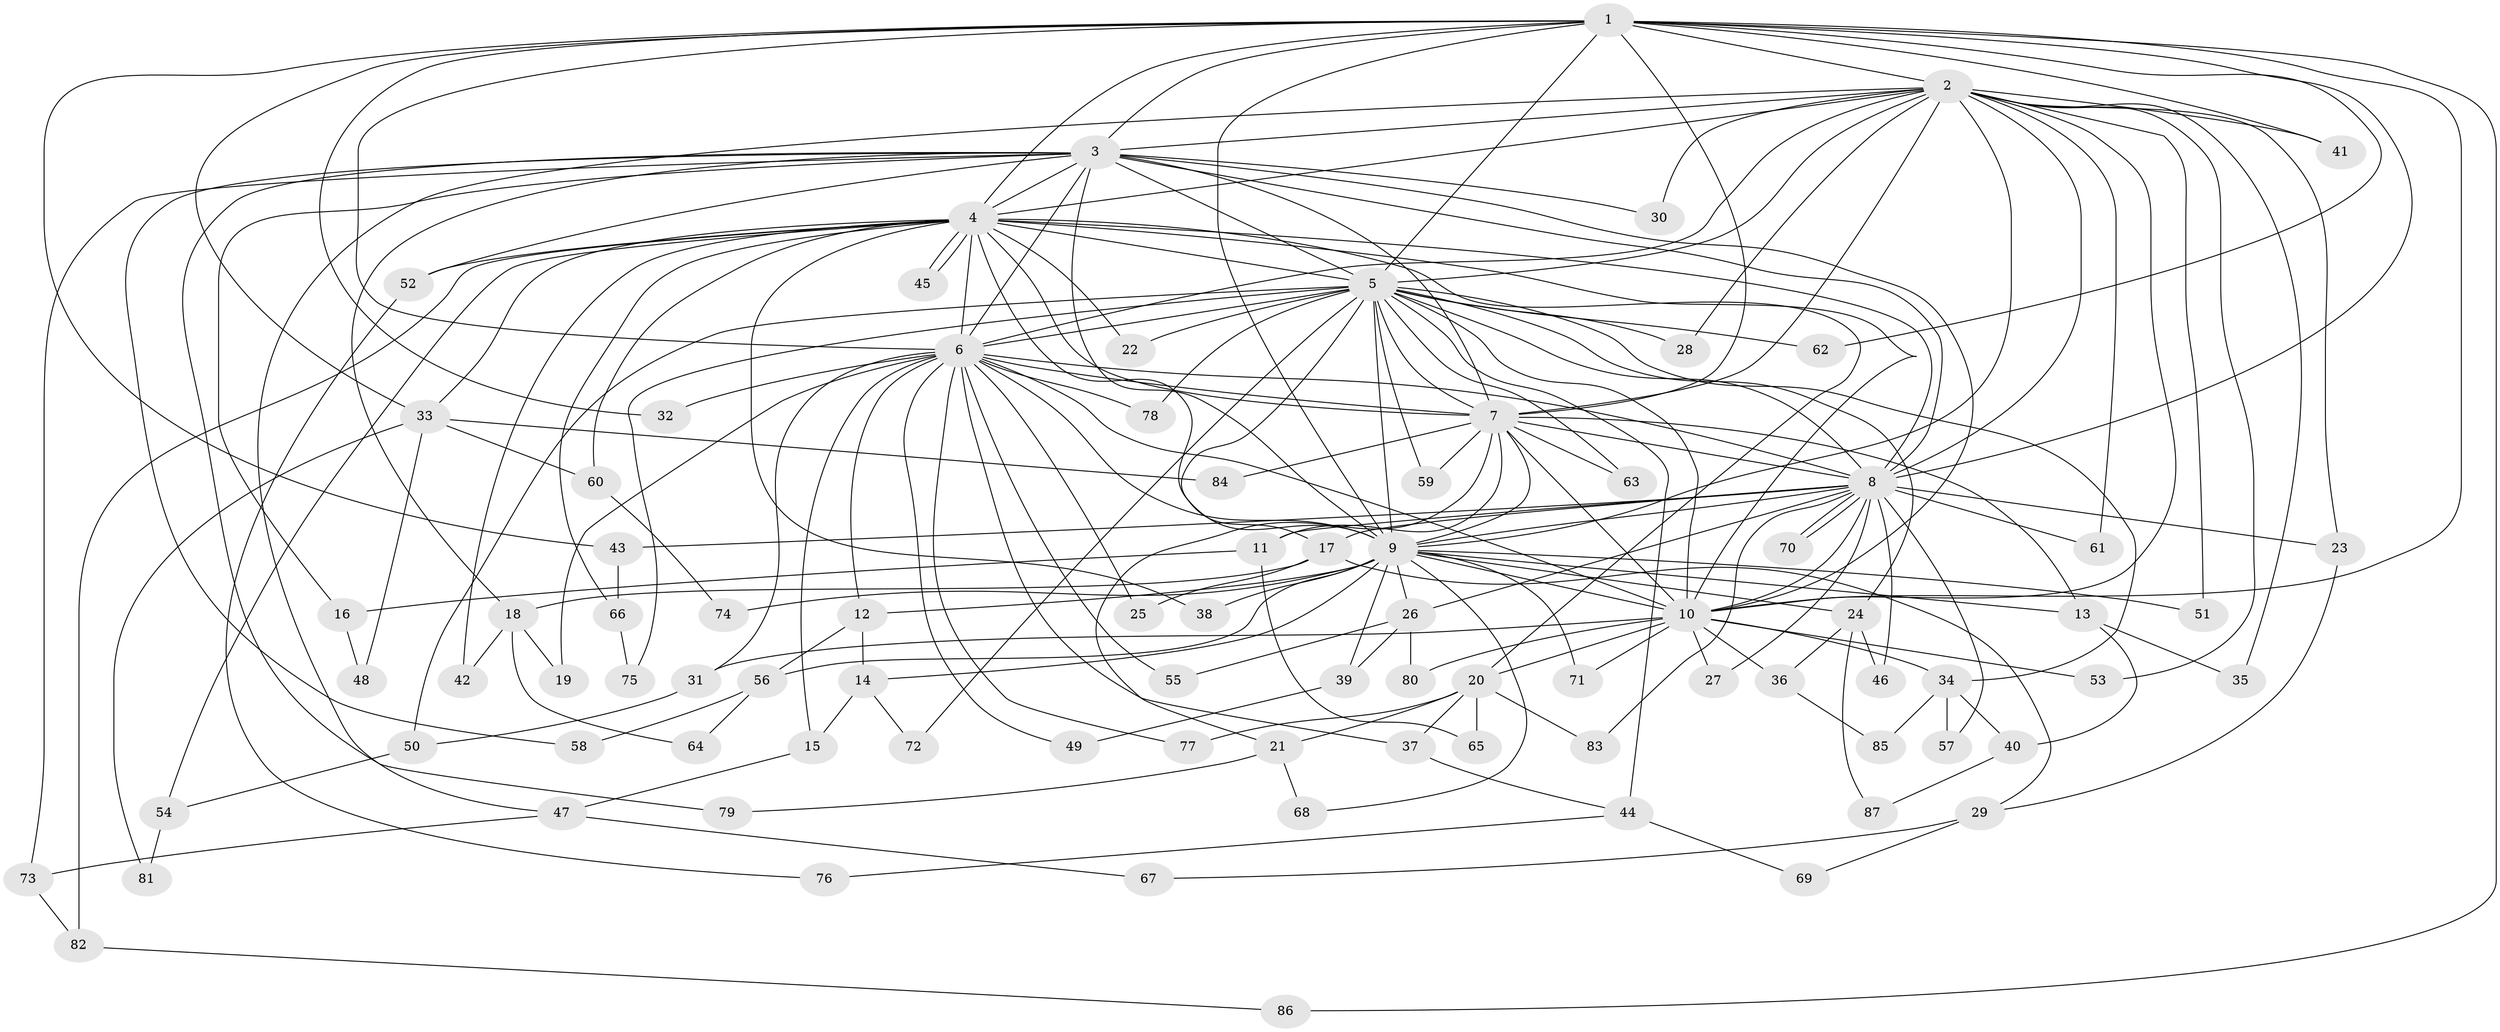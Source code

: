 // coarse degree distribution, {4: 0.14754098360655737, 3: 0.26229508196721313, 5: 0.08196721311475409, 19: 0.06557377049180328, 2: 0.2786885245901639, 15: 0.01639344262295082, 14: 0.04918032786885246, 1: 0.03278688524590164, 13: 0.01639344262295082, 18: 0.01639344262295082, 7: 0.01639344262295082, 6: 0.01639344262295082}
// Generated by graph-tools (version 1.1) at 2025/36/03/04/25 23:36:32]
// undirected, 87 vertices, 199 edges
graph export_dot {
  node [color=gray90,style=filled];
  1;
  2;
  3;
  4;
  5;
  6;
  7;
  8;
  9;
  10;
  11;
  12;
  13;
  14;
  15;
  16;
  17;
  18;
  19;
  20;
  21;
  22;
  23;
  24;
  25;
  26;
  27;
  28;
  29;
  30;
  31;
  32;
  33;
  34;
  35;
  36;
  37;
  38;
  39;
  40;
  41;
  42;
  43;
  44;
  45;
  46;
  47;
  48;
  49;
  50;
  51;
  52;
  53;
  54;
  55;
  56;
  57;
  58;
  59;
  60;
  61;
  62;
  63;
  64;
  65;
  66;
  67;
  68;
  69;
  70;
  71;
  72;
  73;
  74;
  75;
  76;
  77;
  78;
  79;
  80;
  81;
  82;
  83;
  84;
  85;
  86;
  87;
  1 -- 2;
  1 -- 3;
  1 -- 4;
  1 -- 5;
  1 -- 6;
  1 -- 7;
  1 -- 8;
  1 -- 9;
  1 -- 10;
  1 -- 32;
  1 -- 33;
  1 -- 41;
  1 -- 43;
  1 -- 62;
  1 -- 86;
  2 -- 3;
  2 -- 4;
  2 -- 5;
  2 -- 6;
  2 -- 7;
  2 -- 8;
  2 -- 9;
  2 -- 10;
  2 -- 23;
  2 -- 28;
  2 -- 30;
  2 -- 35;
  2 -- 41;
  2 -- 47;
  2 -- 51;
  2 -- 53;
  2 -- 61;
  3 -- 4;
  3 -- 5;
  3 -- 6;
  3 -- 7;
  3 -- 8;
  3 -- 9;
  3 -- 10;
  3 -- 16;
  3 -- 18;
  3 -- 30;
  3 -- 52;
  3 -- 58;
  3 -- 73;
  3 -- 79;
  4 -- 5;
  4 -- 6;
  4 -- 7;
  4 -- 8;
  4 -- 9;
  4 -- 10;
  4 -- 20;
  4 -- 22;
  4 -- 33;
  4 -- 38;
  4 -- 42;
  4 -- 45;
  4 -- 45;
  4 -- 52;
  4 -- 54;
  4 -- 60;
  4 -- 66;
  4 -- 82;
  5 -- 6;
  5 -- 7;
  5 -- 8;
  5 -- 9;
  5 -- 10;
  5 -- 17;
  5 -- 22;
  5 -- 24;
  5 -- 28;
  5 -- 34;
  5 -- 44;
  5 -- 50;
  5 -- 59;
  5 -- 62;
  5 -- 63;
  5 -- 72;
  5 -- 75;
  5 -- 78;
  6 -- 7;
  6 -- 8;
  6 -- 9;
  6 -- 10;
  6 -- 12;
  6 -- 15;
  6 -- 19;
  6 -- 25;
  6 -- 31;
  6 -- 32;
  6 -- 37;
  6 -- 49;
  6 -- 55;
  6 -- 77;
  6 -- 78;
  7 -- 8;
  7 -- 9;
  7 -- 10;
  7 -- 11;
  7 -- 13;
  7 -- 21;
  7 -- 59;
  7 -- 63;
  7 -- 84;
  8 -- 9;
  8 -- 10;
  8 -- 11;
  8 -- 17;
  8 -- 23;
  8 -- 26;
  8 -- 27;
  8 -- 43;
  8 -- 46;
  8 -- 57;
  8 -- 61;
  8 -- 70;
  8 -- 70;
  8 -- 83;
  9 -- 10;
  9 -- 12;
  9 -- 13;
  9 -- 14;
  9 -- 24;
  9 -- 26;
  9 -- 38;
  9 -- 39;
  9 -- 51;
  9 -- 56;
  9 -- 68;
  9 -- 71;
  9 -- 74;
  10 -- 20;
  10 -- 27;
  10 -- 31;
  10 -- 34;
  10 -- 36;
  10 -- 53;
  10 -- 71;
  10 -- 80;
  11 -- 16;
  11 -- 65;
  12 -- 14;
  12 -- 56;
  13 -- 35;
  13 -- 40;
  14 -- 15;
  14 -- 72;
  15 -- 47;
  16 -- 48;
  17 -- 18;
  17 -- 25;
  17 -- 29;
  18 -- 19;
  18 -- 42;
  18 -- 64;
  20 -- 21;
  20 -- 37;
  20 -- 65;
  20 -- 77;
  20 -- 83;
  21 -- 68;
  21 -- 79;
  23 -- 29;
  24 -- 36;
  24 -- 46;
  24 -- 87;
  26 -- 39;
  26 -- 55;
  26 -- 80;
  29 -- 67;
  29 -- 69;
  31 -- 50;
  33 -- 48;
  33 -- 60;
  33 -- 81;
  33 -- 84;
  34 -- 40;
  34 -- 57;
  34 -- 85;
  36 -- 85;
  37 -- 44;
  39 -- 49;
  40 -- 87;
  43 -- 66;
  44 -- 69;
  44 -- 76;
  47 -- 67;
  47 -- 73;
  50 -- 54;
  52 -- 76;
  54 -- 81;
  56 -- 58;
  56 -- 64;
  60 -- 74;
  66 -- 75;
  73 -- 82;
  82 -- 86;
}
